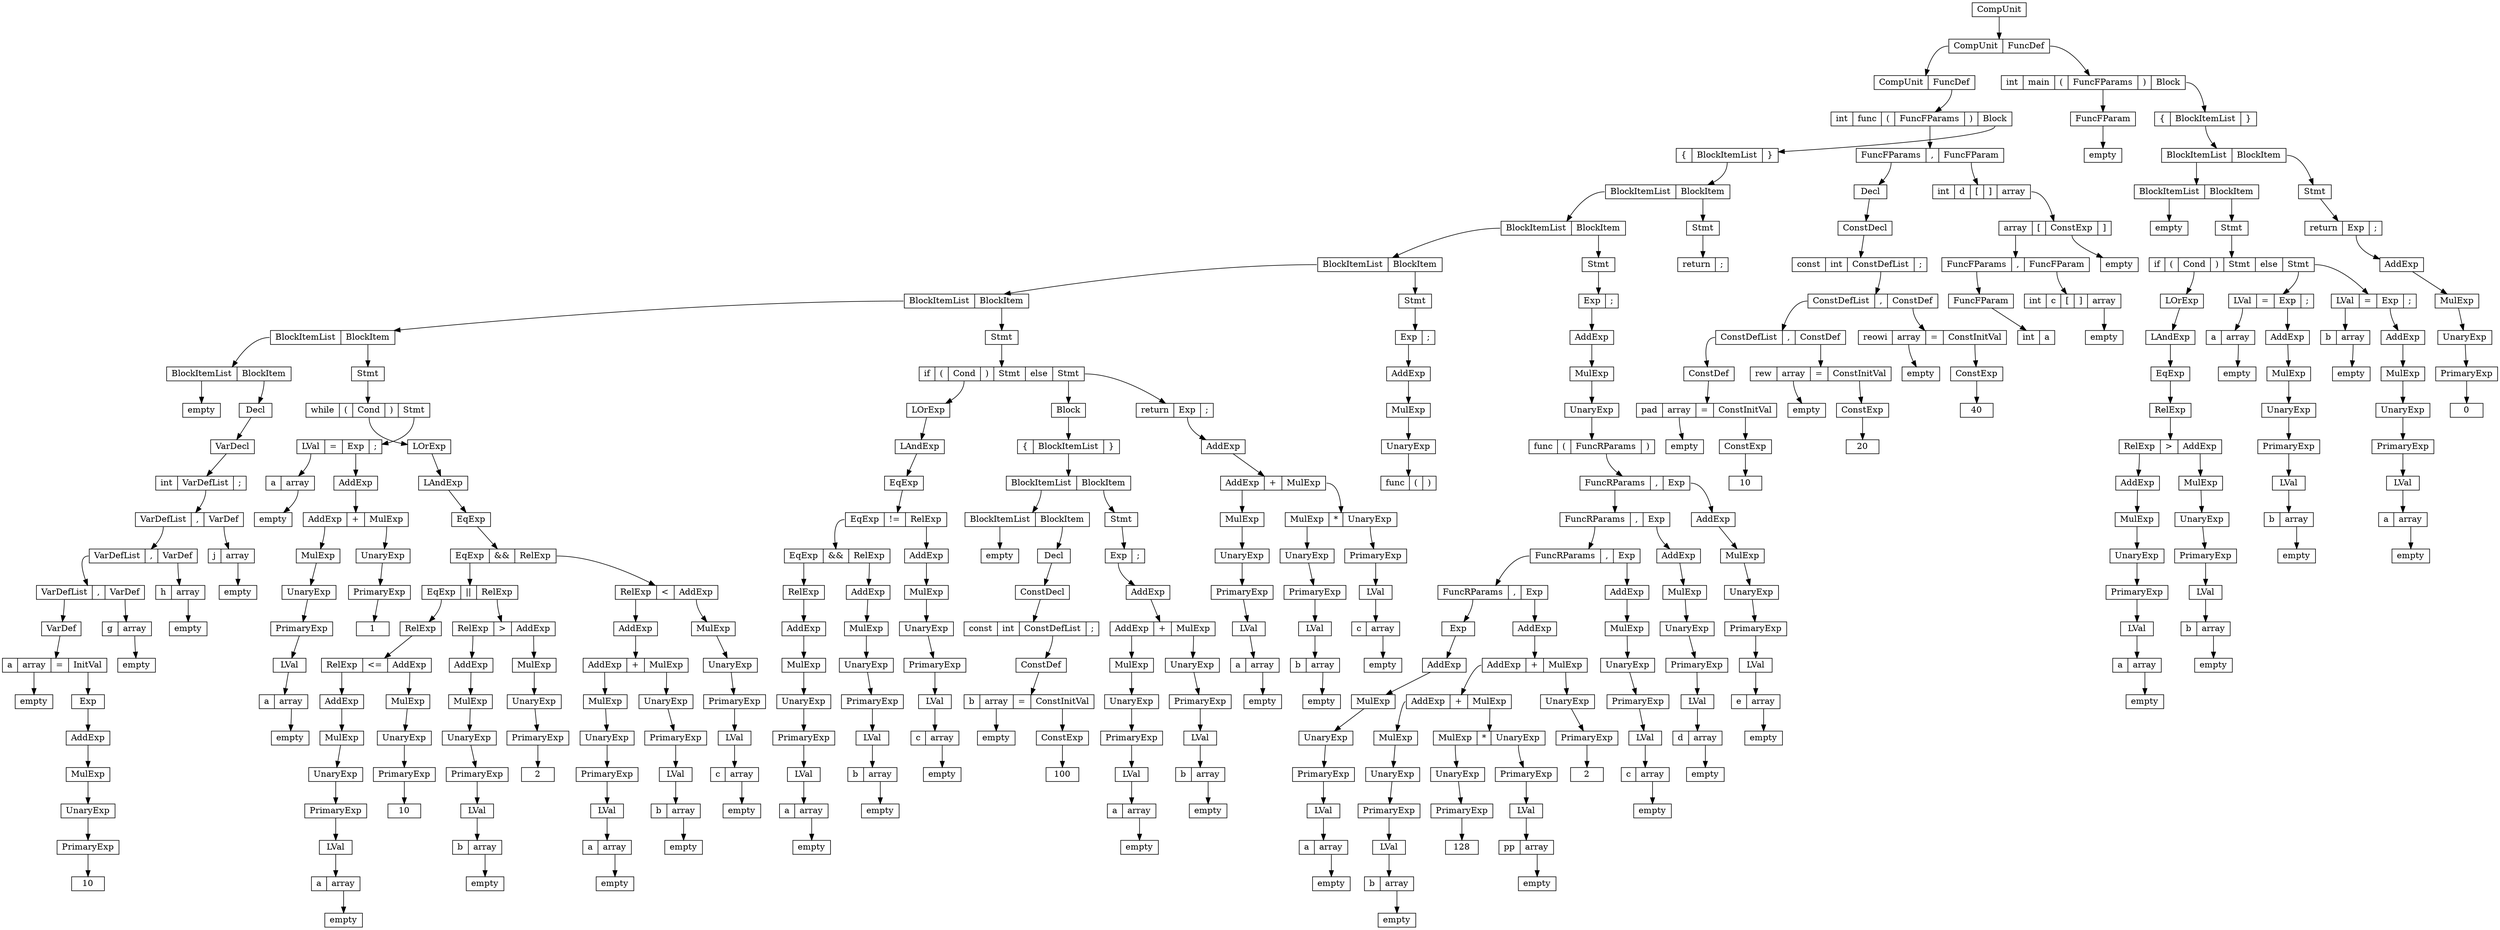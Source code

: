 digraph " "{node [shape = record,height=.1]node0[label = "<f0> CompUnit"];node1[label = "<f0> CompUnit|<f1> FuncDef"];
"node0":f0->"node1";
node2[label = "<f0> int|<f1> main|<f2> \(|<f3> FuncFParams|<f4> \)|<f5> Block"];
"node1":f1->"node2";
node3[label = "<f0> \{|<f1> BlockItemList|<f2> \}"];
"node2":f5->"node3";
node4[label = "<f0> BlockItemList|<f1> BlockItem"];
"node3":f1->"node4";
node5[label = "<f0> Stmt"];
"node4":f1->"node5";
node6[label = "<f0> return|<f1> Exp|<f2> \;"];
"node5":f0->"node6";
node7[label = "<f0> AddExp"];
"node6":f1->"node7";
node8[label = "<f0> MulExp"];
"node7":f0->"node8";
node9[label = "<f0> UnaryExp"];
"node8":f0->"node9";
node10[label = "<f0> PrimaryExp"];
"node9":f0->"node10";
node11[label = "<f0> \0"];
"node10":f0->"node11";
node12[label = "<f0> BlockItemList|<f1> BlockItem"];
"node4":f0->"node12";
node13[label = "<f0> Stmt"];
"node12":f1->"node13";
node14[label = "<f0> \i\f|<f1> \(|<f2> Cond|<f3> \)|<f4> Stmt|<f5> else|<f6> Stmt"];
"node13":f0->"node14";
node15[label = "<f0> LVal|<f1> \=|<f2> Exp|<f3> \;"];
"node14":f6->"node15";
node16[label = "<f0> AddExp"];
"node15":f2->"node16";
node17[label = "<f0> MulExp"];
"node16":f0->"node17";
node18[label = "<f0> UnaryExp"];
"node17":f0->"node18";
node19[label = "<f0> PrimaryExp"];
"node18":f0->"node19";
node20[label = "<f0> LVal"];
"node19":f0->"node20";
node21[label = "<f0> \a|<f1> array"];
"node20":f0->"node21";
node22[label = "<f0> empty"];
"node21":f1->"node22";
node23[label = "<f0> \b|<f1> array"];
"node15":f0->"node23";
node24[label = "<f0> empty"];
"node23":f1->"node24";
node25[label = "<f0> LVal|<f1> \=|<f2> Exp|<f3> \;"];
"node14":f6->"node25";
node26[label = "<f0> AddExp"];
"node25":f2->"node26";
node27[label = "<f0> MulExp"];
"node26":f0->"node27";
node28[label = "<f0> UnaryExp"];
"node27":f0->"node28";
node29[label = "<f0> PrimaryExp"];
"node28":f0->"node29";
node30[label = "<f0> LVal"];
"node29":f0->"node30";
node31[label = "<f0> \b|<f1> array"];
"node30":f0->"node31";
node32[label = "<f0> empty"];
"node31":f1->"node32";
node33[label = "<f0> \a|<f1> array"];
"node25":f0->"node33";
node34[label = "<f0> empty"];
"node33":f1->"node34";
node35[label = "<f0> LOrExp"];
"node14":f2->"node35";
node36[label = "<f0> LAndExp"];
"node35":f0->"node36";
node37[label = "<f0> EqExp"];
"node36":f0->"node37";
node38[label = "<f0> RelExp"];
"node37":f0->"node38";
node39[label = "<f0> RelExp|<f1> \>|<f2> AddExp"];
"node38":f0->"node39";
node40[label = "<f0> MulExp"];
"node39":f2->"node40";
node41[label = "<f0> UnaryExp"];
"node40":f0->"node41";
node42[label = "<f0> PrimaryExp"];
"node41":f0->"node42";
node43[label = "<f0> LVal"];
"node42":f0->"node43";
node44[label = "<f0> \b|<f1> array"];
"node43":f0->"node44";
node45[label = "<f0> empty"];
"node44":f1->"node45";
node46[label = "<f0> AddExp"];
"node39":f0->"node46";
node47[label = "<f0> MulExp"];
"node46":f0->"node47";
node48[label = "<f0> UnaryExp"];
"node47":f0->"node48";
node49[label = "<f0> PrimaryExp"];
"node48":f0->"node49";
node50[label = "<f0> LVal"];
"node49":f0->"node50";
node51[label = "<f0> \a|<f1> array"];
"node50":f0->"node51";
node52[label = "<f0> empty"];
"node51":f1->"node52";
node53[label = "<f0> empty"];
"node12":f0->"node53";
node54[label = "<f0> FuncFParam"];
"node2":f3->"node54";
node55[label = "<f0> empty"];
"node54":f0->"node55";
node56[label = "<f0> CompUnit|<f1> FuncDef"];
"node1":f0->"node56";
node57[label = "<f0> int|<f1> func|<f2> \(|<f3> FuncFParams|<f4> \)|<f5> Block"];
"node56":f1->"node57";
node58[label = "<f0> \{|<f1> BlockItemList|<f2> \}"];
"node57":f5->"node58";
node59[label = "<f0> BlockItemList|<f1> BlockItem"];
"node58":f1->"node59";
node60[label = "<f0> Stmt"];
"node59":f1->"node60";
node61[label = "<f0> return|<f1> \;"];
"node60":f0->"node61";
node62[label = "<f0> BlockItemList|<f1> BlockItem"];
"node59":f0->"node62";
node63[label = "<f0> Stmt"];
"node62":f1->"node63";
node64[label = "<f0> Exp|<f1> \;"];
"node63":f0->"node64";
node65[label = "<f0> AddExp"];
"node64":f0->"node65";
node66[label = "<f0> MulExp"];
"node65":f0->"node66";
node67[label = "<f0> UnaryExp"];
"node66":f0->"node67";
node68[label = "<f0> func|<f1> \(|<f2> FuncRParams|<f3> \)"];
"node67":f0->"node68";
node69[label = "<f0> FuncRParams|<f1> \,|<f2> Exp"];
"node68":f2->"node69";
node70[label = "<f0> AddExp"];
"node69":f2->"node70";
node71[label = "<f0> MulExp"];
"node70":f0->"node71";
node72[label = "<f0> UnaryExp"];
"node71":f0->"node72";
node73[label = "<f0> PrimaryExp"];
"node72":f0->"node73";
node74[label = "<f0> LVal"];
"node73":f0->"node74";
node75[label = "<f0> \e|<f1> array"];
"node74":f0->"node75";
node76[label = "<f0> empty"];
"node75":f1->"node76";
node77[label = "<f0> FuncRParams|<f1> \,|<f2> Exp"];
"node69":f0->"node77";
node78[label = "<f0> AddExp"];
"node77":f2->"node78";
node79[label = "<f0> MulExp"];
"node78":f0->"node79";
node80[label = "<f0> UnaryExp"];
"node79":f0->"node80";
node81[label = "<f0> PrimaryExp"];
"node80":f0->"node81";
node82[label = "<f0> LVal"];
"node81":f0->"node82";
node83[label = "<f0> \d|<f1> array"];
"node82":f0->"node83";
node84[label = "<f0> empty"];
"node83":f1->"node84";
node85[label = "<f0> FuncRParams|<f1> \,|<f2> Exp"];
"node77":f0->"node85";
node86[label = "<f0> AddExp"];
"node85":f2->"node86";
node87[label = "<f0> MulExp"];
"node86":f0->"node87";
node88[label = "<f0> UnaryExp"];
"node87":f0->"node88";
node89[label = "<f0> PrimaryExp"];
"node88":f0->"node89";
node90[label = "<f0> LVal"];
"node89":f0->"node90";
node91[label = "<f0> \c|<f1> array"];
"node90":f0->"node91";
node92[label = "<f0> empty"];
"node91":f1->"node92";
node93[label = "<f0> FuncRParams|<f1> \,|<f2> Exp"];
"node85":f0->"node93";
node94[label = "<f0> AddExp"];
"node93":f2->"node94";
node95[label = "<f0> AddExp|<f1> \+|<f2> MulExp"];
"node94":f0->"node95";
node96[label = "<f0> UnaryExp"];
"node95":f2->"node96";
node97[label = "<f0> PrimaryExp"];
"node96":f0->"node97";
node98[label = "<f0> \2"];
"node97":f0->"node98";
node99[label = "<f0> AddExp|<f1> \+|<f2> MulExp"];
"node95":f0->"node99";
node100[label = "<f0> MulExp|<f1> \*|<f2> UnaryExp"];
"node99":f2->"node100";
node101[label = "<f0> PrimaryExp"];
"node100":f2->"node101";
node102[label = "<f0> LVal"];
"node101":f0->"node102";
node103[label = "<f0> \p\p|<f1> array"];
"node102":f0->"node103";
node104[label = "<f0> empty"];
"node103":f1->"node104";
node105[label = "<f0> UnaryExp"];
"node100":f0->"node105";
node106[label = "<f0> PrimaryExp"];
"node105":f0->"node106";
node107[label = "<f0> 128"];
"node106":f0->"node107";
node108[label = "<f0> MulExp"];
"node99":f0->"node108";
node109[label = "<f0> UnaryExp"];
"node108":f0->"node109";
node110[label = "<f0> PrimaryExp"];
"node109":f0->"node110";
node111[label = "<f0> LVal"];
"node110":f0->"node111";
node112[label = "<f0> \b|<f1> array"];
"node111":f0->"node112";
node113[label = "<f0> empty"];
"node112":f1->"node113";
node114[label = "<f0> Exp"];
"node93":f0->"node114";
node115[label = "<f0> AddExp"];
"node114":f0->"node115";
node116[label = "<f0> MulExp"];
"node115":f0->"node116";
node117[label = "<f0> UnaryExp"];
"node116":f0->"node117";
node118[label = "<f0> PrimaryExp"];
"node117":f0->"node118";
node119[label = "<f0> LVal"];
"node118":f0->"node119";
node120[label = "<f0> \a|<f1> array"];
"node119":f0->"node120";
node121[label = "<f0> empty"];
"node120":f1->"node121";
node122[label = "<f0> BlockItemList|<f1> BlockItem"];
"node62":f0->"node122";
node123[label = "<f0> Stmt"];
"node122":f1->"node123";
node124[label = "<f0> Exp|<f1> \;"];
"node123":f0->"node124";
node125[label = "<f0> AddExp"];
"node124":f0->"node125";
node126[label = "<f0> MulExp"];
"node125":f0->"node126";
node127[label = "<f0> UnaryExp"];
"node126":f0->"node127";
node128[label = "<f0> func|<f1> \(|<f2> \)"];
"node127":f0->"node128";
node129[label = "<f0> BlockItemList|<f1> BlockItem"];
"node122":f0->"node129";
node130[label = "<f0> Stmt"];
"node129":f1->"node130";
node131[label = "<f0> \i\f|<f1> \(|<f2> Cond|<f3> \)|<f4> Stmt|<f5> else|<f6> Stmt"];
"node130":f0->"node131";
node132[label = "<f0> Block"];
"node131":f6->"node132";
node133[label = "<f0> \{|<f1> BlockItemList|<f2> \}"];
"node132":f0->"node133";
node134[label = "<f0> BlockItemList|<f1> BlockItem"];
"node133":f1->"node134";
node135[label = "<f0> Stmt"];
"node134":f1->"node135";
node136[label = "<f0> Exp|<f1> \;"];
"node135":f0->"node136";
node137[label = "<f0> AddExp"];
"node136":f0->"node137";
node138[label = "<f0> AddExp|<f1> \+|<f2> MulExp"];
"node137":f0->"node138";
node139[label = "<f0> UnaryExp"];
"node138":f2->"node139";
node140[label = "<f0> PrimaryExp"];
"node139":f0->"node140";
node141[label = "<f0> LVal"];
"node140":f0->"node141";
node142[label = "<f0> \b|<f1> array"];
"node141":f0->"node142";
node143[label = "<f0> empty"];
"node142":f1->"node143";
node144[label = "<f0> MulExp"];
"node138":f0->"node144";
node145[label = "<f0> UnaryExp"];
"node144":f0->"node145";
node146[label = "<f0> PrimaryExp"];
"node145":f0->"node146";
node147[label = "<f0> LVal"];
"node146":f0->"node147";
node148[label = "<f0> \a|<f1> array"];
"node147":f0->"node148";
node149[label = "<f0> empty"];
"node148":f1->"node149";
node150[label = "<f0> BlockItemList|<f1> BlockItem"];
"node134":f0->"node150";
node151[label = "<f0> Decl"];
"node150":f1->"node151";
node152[label = "<f0> ConstDecl"];
"node151":f0->"node152";
node153[label = "<f0> const|<f1> int|<f2> ConstDefList|<f3> \;"];
"node152":f0->"node153";
node154[label = "<f0> ConstDef"];
"node153":f2->"node154";
node155[label = "<f0> \b|<f1> array|<f2> \=|<f3> ConstInitVal"];
"node154":f0->"node155";
node156[label = "<f0> ConstExp"];
"node155":f3->"node156";
node157[label = "<f0> 100"];
"node156":f0->"node157";
node158[label = "<f0> empty"];
"node155":f1->"node158";
node159[label = "<f0> empty"];
"node150":f0->"node159";
node160[label = "<f0> return|<f1> Exp|<f2> \;"];
"node131":f6->"node160";
node161[label = "<f0> AddExp"];
"node160":f1->"node161";
node162[label = "<f0> AddExp|<f1> \+|<f2> MulExp"];
"node161":f0->"node162";
node163[label = "<f0> MulExp|<f1> \*|<f2> UnaryExp"];
"node162":f2->"node163";
node164[label = "<f0> PrimaryExp"];
"node163":f2->"node164";
node165[label = "<f0> LVal"];
"node164":f0->"node165";
node166[label = "<f0> \c|<f1> array"];
"node165":f0->"node166";
node167[label = "<f0> empty"];
"node166":f1->"node167";
node168[label = "<f0> UnaryExp"];
"node163":f0->"node168";
node169[label = "<f0> PrimaryExp"];
"node168":f0->"node169";
node170[label = "<f0> LVal"];
"node169":f0->"node170";
node171[label = "<f0> \b|<f1> array"];
"node170":f0->"node171";
node172[label = "<f0> empty"];
"node171":f1->"node172";
node173[label = "<f0> MulExp"];
"node162":f0->"node173";
node174[label = "<f0> UnaryExp"];
"node173":f0->"node174";
node175[label = "<f0> PrimaryExp"];
"node174":f0->"node175";
node176[label = "<f0> LVal"];
"node175":f0->"node176";
node177[label = "<f0> \a|<f1> array"];
"node176":f0->"node177";
node178[label = "<f0> empty"];
"node177":f1->"node178";
node179[label = "<f0> LOrExp"];
"node131":f2->"node179";
node180[label = "<f0> LAndExp"];
"node179":f0->"node180";
node181[label = "<f0> EqExp"];
"node180":f0->"node181";
node182[label = "<f0> EqExp|<f1> \!\=|<f2> RelExp"];
"node181":f0->"node182";
node183[label = "<f0> AddExp"];
"node182":f2->"node183";
node184[label = "<f0> MulExp"];
"node183":f0->"node184";
node185[label = "<f0> UnaryExp"];
"node184":f0->"node185";
node186[label = "<f0> PrimaryExp"];
"node185":f0->"node186";
node187[label = "<f0> LVal"];
"node186":f0->"node187";
node188[label = "<f0> \c|<f1> array"];
"node187":f0->"node188";
node189[label = "<f0> empty"];
"node188":f1->"node189";
node190[label = "<f0> EqExp|<f1> \&\&|<f2> RelExp"];
"node182":f0->"node190";
node191[label = "<f0> AddExp"];
"node190":f2->"node191";
node192[label = "<f0> MulExp"];
"node191":f0->"node192";
node193[label = "<f0> UnaryExp"];
"node192":f0->"node193";
node194[label = "<f0> PrimaryExp"];
"node193":f0->"node194";
node195[label = "<f0> LVal"];
"node194":f0->"node195";
node196[label = "<f0> \b|<f1> array"];
"node195":f0->"node196";
node197[label = "<f0> empty"];
"node196":f1->"node197";
node198[label = "<f0> RelExp"];
"node190":f0->"node198";
node199[label = "<f0> AddExp"];
"node198":f0->"node199";
node200[label = "<f0> MulExp"];
"node199":f0->"node200";
node201[label = "<f0> UnaryExp"];
"node200":f0->"node201";
node202[label = "<f0> PrimaryExp"];
"node201":f0->"node202";
node203[label = "<f0> LVal"];
"node202":f0->"node203";
node204[label = "<f0> \a|<f1> array"];
"node203":f0->"node204";
node205[label = "<f0> empty"];
"node204":f1->"node205";
node206[label = "<f0> BlockItemList|<f1> BlockItem"];
"node129":f0->"node206";
node207[label = "<f0> Stmt"];
"node206":f1->"node207";
node208[label = "<f0> while|<f1> \(|<f2> Cond|<f3> \)|<f4> Stmt"];
"node207":f0->"node208";
node209[label = "<f0> LVal|<f1> \=|<f2> Exp|<f3> \;"];
"node208":f4->"node209";
node210[label = "<f0> AddExp"];
"node209":f2->"node210";
node211[label = "<f0> AddExp|<f1> \+|<f2> MulExp"];
"node210":f0->"node211";
node212[label = "<f0> UnaryExp"];
"node211":f2->"node212";
node213[label = "<f0> PrimaryExp"];
"node212":f0->"node213";
node214[label = "<f0> \1"];
"node213":f0->"node214";
node215[label = "<f0> MulExp"];
"node211":f0->"node215";
node216[label = "<f0> UnaryExp"];
"node215":f0->"node216";
node217[label = "<f0> PrimaryExp"];
"node216":f0->"node217";
node218[label = "<f0> LVal"];
"node217":f0->"node218";
node219[label = "<f0> \a|<f1> array"];
"node218":f0->"node219";
node220[label = "<f0> empty"];
"node219":f1->"node220";
node221[label = "<f0> \a|<f1> array"];
"node209":f0->"node221";
node222[label = "<f0> empty"];
"node221":f1->"node222";
node223[label = "<f0> LOrExp"];
"node208":f2->"node223";
node224[label = "<f0> LAndExp"];
"node223":f0->"node224";
node225[label = "<f0> EqExp"];
"node224":f0->"node225";
node226[label = "<f0> EqExp|<f1> \&\&|<f2> RelExp"];
"node225":f0->"node226";
node227[label = "<f0> RelExp|<f1> \<|<f2> AddExp"];
"node226":f2->"node227";
node228[label = "<f0> MulExp"];
"node227":f2->"node228";
node229[label = "<f0> UnaryExp"];
"node228":f0->"node229";
node230[label = "<f0> PrimaryExp"];
"node229":f0->"node230";
node231[label = "<f0> LVal"];
"node230":f0->"node231";
node232[label = "<f0> \c|<f1> array"];
"node231":f0->"node232";
node233[label = "<f0> empty"];
"node232":f1->"node233";
node234[label = "<f0> AddExp"];
"node227":f0->"node234";
node235[label = "<f0> AddExp|<f1> \+|<f2> MulExp"];
"node234":f0->"node235";
node236[label = "<f0> UnaryExp"];
"node235":f2->"node236";
node237[label = "<f0> PrimaryExp"];
"node236":f0->"node237";
node238[label = "<f0> LVal"];
"node237":f0->"node238";
node239[label = "<f0> \b|<f1> array"];
"node238":f0->"node239";
node240[label = "<f0> empty"];
"node239":f1->"node240";
node241[label = "<f0> MulExp"];
"node235":f0->"node241";
node242[label = "<f0> UnaryExp"];
"node241":f0->"node242";
node243[label = "<f0> PrimaryExp"];
"node242":f0->"node243";
node244[label = "<f0> LVal"];
"node243":f0->"node244";
node245[label = "<f0> \a|<f1> array"];
"node244":f0->"node245";
node246[label = "<f0> empty"];
"node245":f1->"node246";
node247[label = "<f0> EqExp|<f1> \|\||<f2> RelExp"];
"node226":f0->"node247";
node248[label = "<f0> RelExp|<f1> \>|<f2> AddExp"];
"node247":f2->"node248";
node249[label = "<f0> MulExp"];
"node248":f2->"node249";
node250[label = "<f0> UnaryExp"];
"node249":f0->"node250";
node251[label = "<f0> PrimaryExp"];
"node250":f0->"node251";
node252[label = "<f0> \2"];
"node251":f0->"node252";
node253[label = "<f0> AddExp"];
"node248":f0->"node253";
node254[label = "<f0> MulExp"];
"node253":f0->"node254";
node255[label = "<f0> UnaryExp"];
"node254":f0->"node255";
node256[label = "<f0> PrimaryExp"];
"node255":f0->"node256";
node257[label = "<f0> LVal"];
"node256":f0->"node257";
node258[label = "<f0> \b|<f1> array"];
"node257":f0->"node258";
node259[label = "<f0> empty"];
"node258":f1->"node259";
node260[label = "<f0> RelExp"];
"node247":f0->"node260";
node261[label = "<f0> RelExp|<f1> \<\=|<f2> AddExp"];
"node260":f0->"node261";
node262[label = "<f0> MulExp"];
"node261":f2->"node262";
node263[label = "<f0> UnaryExp"];
"node262":f0->"node263";
node264[label = "<f0> PrimaryExp"];
"node263":f0->"node264";
node265[label = "<f0> \1\0"];
"node264":f0->"node265";
node266[label = "<f0> AddExp"];
"node261":f0->"node266";
node267[label = "<f0> MulExp"];
"node266":f0->"node267";
node268[label = "<f0> UnaryExp"];
"node267":f0->"node268";
node269[label = "<f0> PrimaryExp"];
"node268":f0->"node269";
node270[label = "<f0> LVal"];
"node269":f0->"node270";
node271[label = "<f0> \a|<f1> array"];
"node270":f0->"node271";
node272[label = "<f0> empty"];
"node271":f1->"node272";
node273[label = "<f0> BlockItemList|<f1> BlockItem"];
"node206":f0->"node273";
node274[label = "<f0> Decl"];
"node273":f1->"node274";
node275[label = "<f0> VarDecl"];
"node274":f0->"node275";
node276[label = "<f0> int|<f1> VarDefList|<f2> \;"];
"node275":f0->"node276";
node277[label = "<f0> VarDefList|<f1> \,|<f2> VarDef"];
"node276":f1->"node277";
node278[label = "<f0> \j|<f1> array"];
"node277":f2->"node278";
node279[label = "<f0> empty"];
"node278":f1->"node279";
node280[label = "<f0> VarDefList|<f1> \,|<f2> VarDef"];
"node277":f0->"node280";
node281[label = "<f0> \h|<f1> array"];
"node280":f2->"node281";
node282[label = "<f0> empty"];
"node281":f1->"node282";
node283[label = "<f0> VarDefList|<f1> \,|<f2> VarDef"];
"node280":f0->"node283";
node284[label = "<f0> \g|<f1> array"];
"node283":f2->"node284";
node285[label = "<f0> empty"];
"node284":f1->"node285";
node286[label = "<f0> VarDef"];
"node283":f0->"node286";
node287[label = "<f0> \a|<f1> array|<f2> \=|<f3> InitVal"];
"node286":f0->"node287";
node288[label = "<f0> Exp"];
"node287":f3->"node288";
node289[label = "<f0> AddExp"];
"node288":f0->"node289";
node290[label = "<f0> MulExp"];
"node289":f0->"node290";
node291[label = "<f0> UnaryExp"];
"node290":f0->"node291";
node292[label = "<f0> PrimaryExp"];
"node291":f0->"node292";
node293[label = "<f0> \1\0"];
"node292":f0->"node293";
node294[label = "<f0> empty"];
"node287":f1->"node294";
node295[label = "<f0> empty"];
"node273":f0->"node295";
node296[label = "<f0> FuncFParams|<f1> \,|<f2> FuncFParam"];
"node57":f3->"node296";
node297[label = "<f0> int|<f1> \d|<f2> \[|<f3> \]|<f4> array"];
"node296":f2->"node297";
node298[label = "<f0> array|<f1> \[|<f2> ConstExp|<f3> \]"];
"node297":f4->"node298";
node299[label = "<f0> empty"];
"node298":f2->"node299";
node300[label = "<f0> FuncFParams|<f1> \,|<f2> FuncFParam"];
"node298":f0->"node300";
node301[label = "<f0> int|<f1> \c|<f2> \[|<f3> \]|<f4> array"];
"node300":f2->"node301";
node302[label = "<f0> empty"];
"node301":f4->"node302";
node303[label = "<f0> FuncFParam"];
"node300":f0->"node303";
node304[label = "<f0> int|<f1> \a"];
"node303":f0->"node304";
node305[label = "<f0> Decl"];
"node296":f0->"node305";
node306[label = "<f0> ConstDecl"];
"node305":f0->"node306";
node307[label = "<f0> const|<f1> int|<f2> ConstDefList|<f3> \;"];
"node306":f0->"node307";
node308[label = "<f0> ConstDefList|<f1> \,|<f2> ConstDef"];
"node307":f2->"node308";
node309[label = "<f0> reowi|<f1> array|<f2> \=|<f3> ConstInitVal"];
"node308":f2->"node309";
node310[label = "<f0> ConstExp"];
"node309":f3->"node310";
node311[label = "<f0> \4\0"];
"node310":f0->"node311";
node312[label = "<f0> empty"];
"node309":f1->"node312";
node313[label = "<f0> ConstDefList|<f1> \,|<f2> ConstDef"];
"node308":f0->"node313";
node314[label = "<f0> rew|<f1> array|<f2> \=|<f3> ConstInitVal"];
"node313":f2->"node314";
node315[label = "<f0> ConstExp"];
"node314":f3->"node315";
node316[label = "<f0> \2\0"];
"node315":f0->"node316";
node317[label = "<f0> empty"];
"node314":f1->"node317";
node318[label = "<f0> ConstDef"];
"node313":f0->"node318";
node319[label = "<f0> pad|<f1> array|<f2> \=|<f3> ConstInitVal"];
"node318":f0->"node319";
node320[label = "<f0> ConstExp"];
"node319":f3->"node320";
node321[label = "<f0> \1\0"];
"node320":f0->"node321";
node322[label = "<f0> empty"];
"node319":f1->"node322";
}